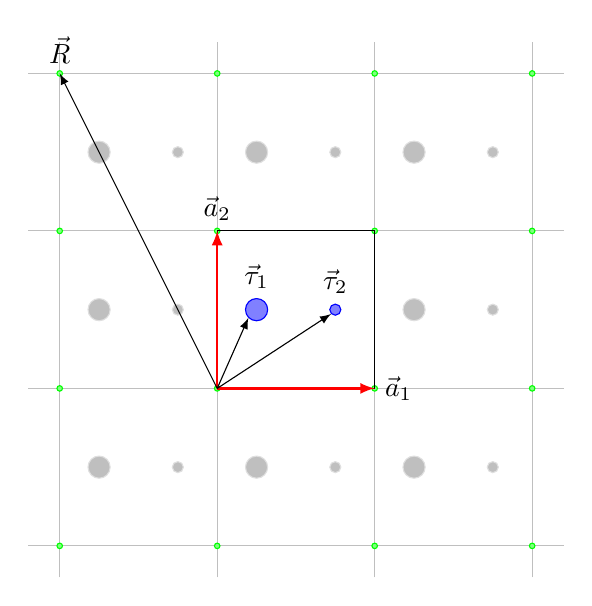 \begin{tikzpicture}[scale=2]%,x={(1,0)},y={(0.4,0.87)}]
\foreach \y in {-1.00,0.00,1.00,2.00}
  \draw[thin,gray!50] (-1.20,\y) -- ++(3.40,0.00);
\foreach \x in {-1.00,0.00,1.00,2.00}
  \draw[thin,gray!50] (\x,-1.20) -- ++(0.00,3.40);
\foreach \x in {-1.00,0.00,1.00,2.00} {
  \foreach \y in {-1.00,0.00,1.00,2.00} {
    \begin{scope}[shift={(\x,\y)}]
      \node[inner sep=0pt,draw,green,circle,minimum size=2pt,fill=green!50] at (0,0) {};
    \end{scope}
  }
}
\foreach \x in {-1.00,0.00,1.00} {
  \foreach \y in {-1.00,0.00,1.00} {
    \begin{scope}[shift={(\x,\y)}]
      \node[inner sep=0pt,draw,gray!25,circle,minimum size=8pt,fill=gray!50] at (0.25,0.5) {};
      \node[inner sep=0pt,draw,gray!25,circle,minimum size=4pt,fill=gray!50] at (0.75,0.5) {};
    \end{scope}
  }
}
\draw[thin] (0.0,0.0) -- ++(1.0,0.0) -- ++(0.0,1.0) -- ++(-1.0,0.0) --cycle;
\draw[red,thick,-latex] (0.0,0.0) -- ++(1.0,0.0) node[right,black] {$\vec a_1$};
\draw[red,thick,-latex] (0.0,0.0) -- ++(0.0,1.0) node[above,black] {$\vec a_2$};
\draw[thin,-latex] (0.0,0.0) -- ++(-1.0,2.0) node[above,black] {$\vec R$};
\node[inner sep=0pt,draw,blue,circle,minimum size=8pt,fill=blue!50,label=$\vec\tau_1$] (T1) at (0.25,0.5) {};
\node[inner sep=0pt,draw,blue,circle,minimum size=4pt,fill=blue!50,label=$\vec\tau_2$] (T2) at (0.75,0.5) {};
\draw[thin,-latex] (0.0,0.0) -- (T1.south west);
\draw[thin,-latex] (0.0,0.0) -- (T2.south west);

%\foreach \y in {-3.48,-2.61,-1.74,-0.87,0.00,+0.87,+1.74,+2.61,+3.48}
%  \draw[thin,dashed] (-2.00,\y) -- ++(4.00,0.00);
%\foreach \x in {-2.00,-1.00,0.00,1.00,2.00}
%  \draw[thin,dashed] (\x,-1.74) -- ++(2.00,3.48);
%\draw[thin] (0,0) -- ++(1,0) -- ++(0.50,0.87) -- ++(-1,0) -- cycle;
%\draw[thick,-latex] (0,0) -- ++(1,0) node[above] {$\vec a_2$};
%\draw[thick,-latex] (0,0) -- ++(0.50,0.87) node[right] {$\vec a_1$};
\end{tikzpicture}
